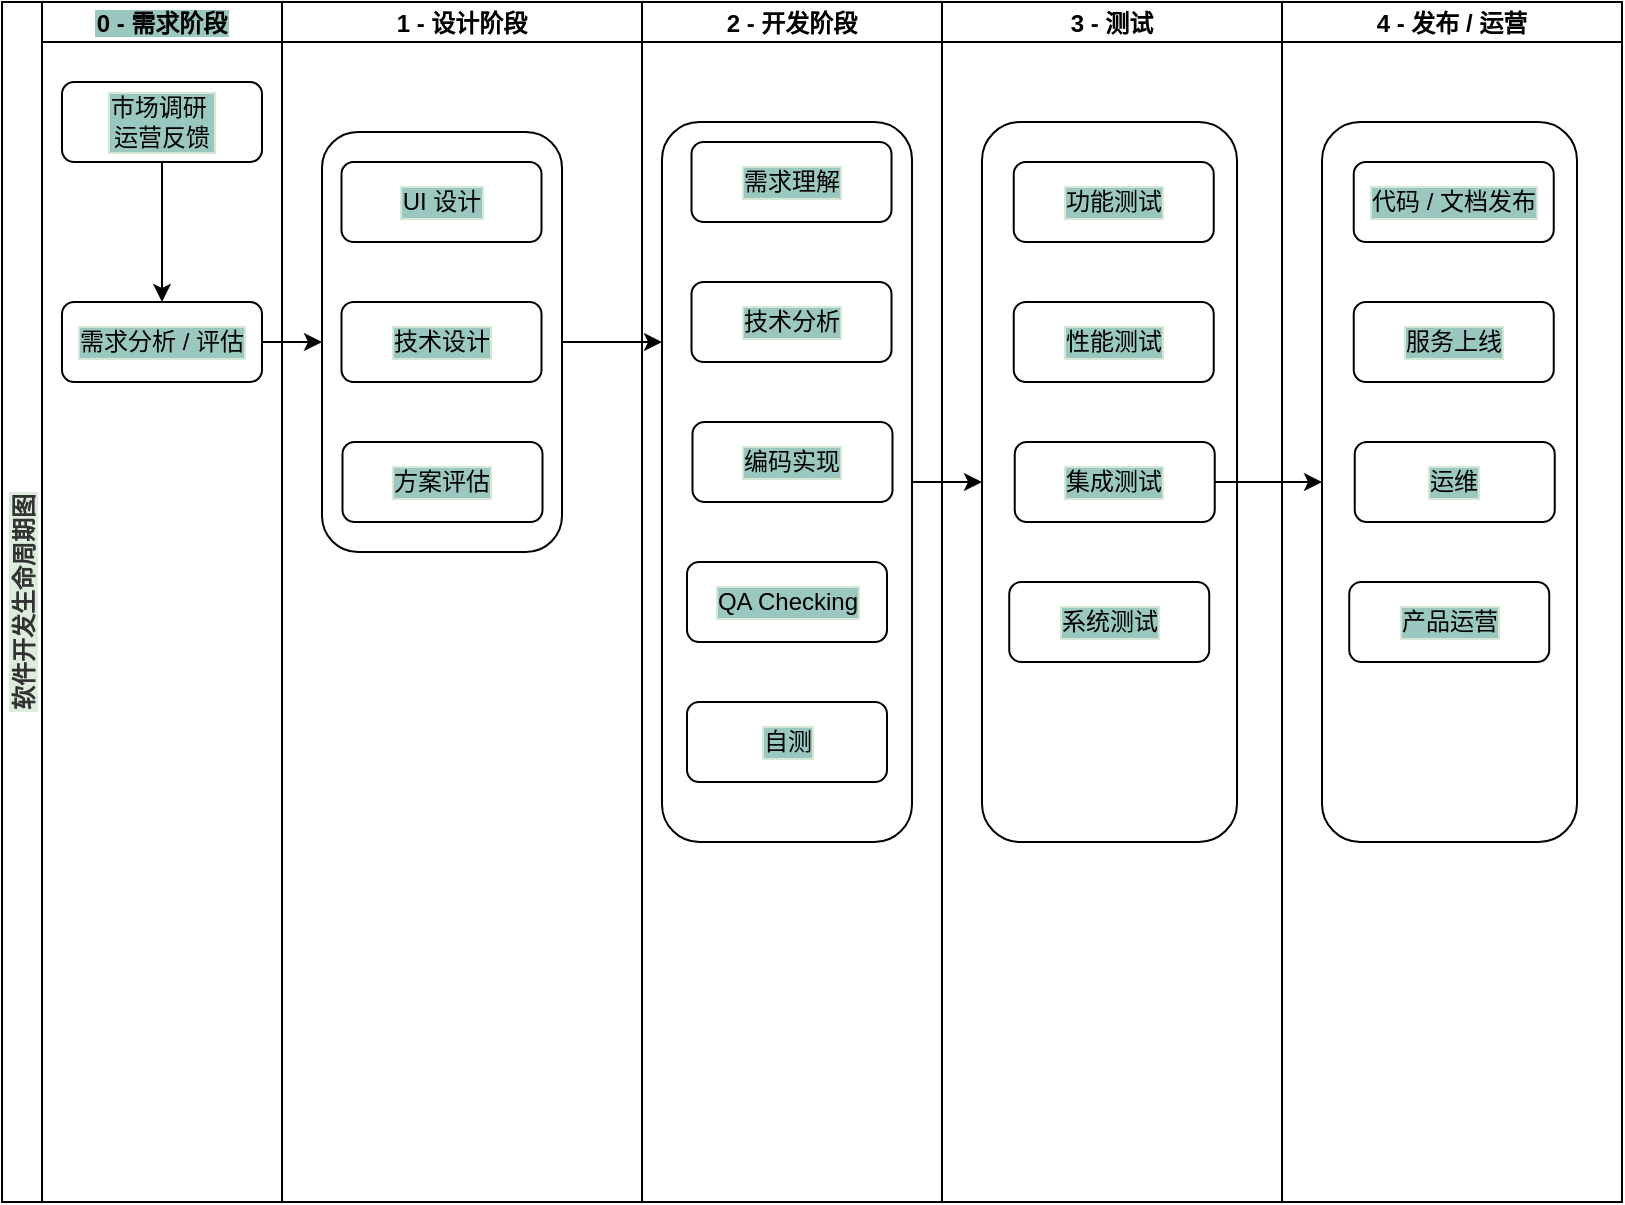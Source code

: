 <mxfile version="20.3.0" type="device"><diagram id="prtHgNgQTEPvFCAcTncT" name="Page-1"><mxGraphModel dx="1808" dy="658" grid="1" gridSize="10" guides="1" tooltips="1" connect="1" arrows="1" fold="1" page="1" pageScale="1" pageWidth="827" pageHeight="1169" math="0" shadow="0"><root><mxCell id="0"/><mxCell id="1" parent="0"/><mxCell id="Ne8gzOszQwKQ2_cL05_B-5" value="软件开发生命周期图" style="swimlane;childLayout=stackLayout;resizeParent=1;resizeParentMax=0;startSize=20;horizontal=0;horizontalStack=1;labelBackgroundColor=#D5E8D4;labelBorderColor=#D5E8D4;textOpacity=80;" vertex="1" parent="1"><mxGeometry x="-110" y="130" width="320" height="600" as="geometry"/></mxCell><mxCell id="Ne8gzOszQwKQ2_cL05_B-6" value="0 - 需求阶段" style="swimlane;startSize=20;labelBackgroundColor=#9AC7BF;" vertex="1" parent="Ne8gzOszQwKQ2_cL05_B-5"><mxGeometry x="20" width="120" height="600" as="geometry"/></mxCell><mxCell id="Ne8gzOszQwKQ2_cL05_B-15" value="市场调研&amp;nbsp;&lt;br&gt;运营反馈" style="rounded=1;whiteSpace=wrap;html=1;labelBackgroundColor=#9AC7BF;labelBorderColor=#D5E8D4;" vertex="1" parent="Ne8gzOszQwKQ2_cL05_B-6"><mxGeometry x="10" y="40" width="100" height="40" as="geometry"/></mxCell><mxCell id="Ne8gzOszQwKQ2_cL05_B-16" value="需求分析 / 评估" style="whiteSpace=wrap;html=1;rounded=1;labelBackgroundColor=#9AC7BF;labelBorderColor=#D5E8D4;" vertex="1" parent="Ne8gzOszQwKQ2_cL05_B-6"><mxGeometry x="10" y="150" width="100" height="40" as="geometry"/></mxCell><mxCell id="Ne8gzOszQwKQ2_cL05_B-17" value="" style="edgeStyle=orthogonalEdgeStyle;rounded=0;orthogonalLoop=1;jettySize=auto;html=1;" edge="1" parent="Ne8gzOszQwKQ2_cL05_B-6" source="Ne8gzOszQwKQ2_cL05_B-15" target="Ne8gzOszQwKQ2_cL05_B-16"><mxGeometry relative="1" as="geometry"/></mxCell><mxCell id="Ne8gzOszQwKQ2_cL05_B-7" value="1 - 设计阶段" style="swimlane;startSize=20;" vertex="1" parent="Ne8gzOszQwKQ2_cL05_B-5"><mxGeometry x="140" width="180" height="600" as="geometry"/></mxCell><mxCell id="Ne8gzOszQwKQ2_cL05_B-18" value="" style="whiteSpace=wrap;html=1;rounded=1;labelBackgroundColor=#9AC7BF;labelBorderColor=#D5E8D4;" vertex="1" parent="Ne8gzOszQwKQ2_cL05_B-7"><mxGeometry x="20" y="65" width="120" height="210" as="geometry"/></mxCell><mxCell id="Ne8gzOszQwKQ2_cL05_B-20" value="UI 设计" style="rounded=1;whiteSpace=wrap;html=1;labelBackgroundColor=#9AC7BF;labelBorderColor=#D5E8D4;" vertex="1" parent="Ne8gzOszQwKQ2_cL05_B-7"><mxGeometry x="29.75" y="80" width="100" height="40" as="geometry"/></mxCell><mxCell id="Ne8gzOszQwKQ2_cL05_B-21" value="技术设计" style="rounded=1;whiteSpace=wrap;html=1;labelBackgroundColor=#9AC7BF;labelBorderColor=#D5E8D4;" vertex="1" parent="Ne8gzOszQwKQ2_cL05_B-7"><mxGeometry x="29.75" y="150" width="100" height="40" as="geometry"/></mxCell><mxCell id="Ne8gzOszQwKQ2_cL05_B-22" value="方案评估" style="rounded=1;whiteSpace=wrap;html=1;labelBackgroundColor=#9AC7BF;labelBorderColor=#D5E8D4;" vertex="1" parent="Ne8gzOszQwKQ2_cL05_B-7"><mxGeometry x="30.25" y="220" width="100" height="40" as="geometry"/></mxCell><mxCell id="Ne8gzOszQwKQ2_cL05_B-19" value="" style="edgeStyle=orthogonalEdgeStyle;rounded=0;orthogonalLoop=1;jettySize=auto;html=1;" edge="1" parent="Ne8gzOszQwKQ2_cL05_B-5" source="Ne8gzOszQwKQ2_cL05_B-16" target="Ne8gzOszQwKQ2_cL05_B-18"><mxGeometry relative="1" as="geometry"/></mxCell><mxCell id="Ne8gzOszQwKQ2_cL05_B-11" value="3 - 测试" style="swimlane;startSize=20;" vertex="1" parent="1"><mxGeometry x="360" y="130" width="170" height="600" as="geometry"/></mxCell><mxCell id="Ne8gzOszQwKQ2_cL05_B-36" value="" style="whiteSpace=wrap;html=1;rounded=1;labelBackgroundColor=#9AC7BF;labelBorderColor=#D5E8D4;" vertex="1" parent="Ne8gzOszQwKQ2_cL05_B-11"><mxGeometry x="20" y="60" width="127.5" height="360" as="geometry"/></mxCell><mxCell id="Ne8gzOszQwKQ2_cL05_B-37" value="功能测试" style="rounded=1;whiteSpace=wrap;html=1;labelBackgroundColor=#9AC7BF;labelBorderColor=#D5E8D4;" vertex="1" parent="Ne8gzOszQwKQ2_cL05_B-11"><mxGeometry x="35.87" y="80" width="100" height="40" as="geometry"/></mxCell><mxCell id="Ne8gzOszQwKQ2_cL05_B-38" value="性能测试" style="rounded=1;whiteSpace=wrap;html=1;labelBackgroundColor=#9AC7BF;labelBorderColor=#D5E8D4;" vertex="1" parent="Ne8gzOszQwKQ2_cL05_B-11"><mxGeometry x="35.87" y="150" width="100" height="40" as="geometry"/></mxCell><mxCell id="Ne8gzOszQwKQ2_cL05_B-39" value="集成测试" style="rounded=1;whiteSpace=wrap;html=1;labelBackgroundColor=#9AC7BF;labelBorderColor=#D5E8D4;" vertex="1" parent="Ne8gzOszQwKQ2_cL05_B-11"><mxGeometry x="36.37" y="220" width="100" height="40" as="geometry"/></mxCell><mxCell id="Ne8gzOszQwKQ2_cL05_B-40" value="系统测试" style="rounded=1;whiteSpace=wrap;html=1;labelBackgroundColor=#9AC7BF;labelBorderColor=#D5E8D4;" vertex="1" parent="Ne8gzOszQwKQ2_cL05_B-11"><mxGeometry x="33.62" y="290" width="100" height="40" as="geometry"/></mxCell><mxCell id="Ne8gzOszQwKQ2_cL05_B-8" value="2 - 开发阶段" style="swimlane;startSize=20;" vertex="1" parent="1"><mxGeometry x="210" y="130" width="150" height="600" as="geometry"/></mxCell><mxCell id="Ne8gzOszQwKQ2_cL05_B-26" value="" style="whiteSpace=wrap;html=1;rounded=1;labelBackgroundColor=#9AC7BF;labelBorderColor=#D5E8D4;" vertex="1" parent="Ne8gzOszQwKQ2_cL05_B-8"><mxGeometry x="10" y="60" width="125" height="360" as="geometry"/></mxCell><mxCell id="Ne8gzOszQwKQ2_cL05_B-28" value="需求理解" style="rounded=1;whiteSpace=wrap;html=1;labelBackgroundColor=#9AC7BF;labelBorderColor=#D5E8D4;" vertex="1" parent="Ne8gzOszQwKQ2_cL05_B-8"><mxGeometry x="24.75" y="70" width="100" height="40" as="geometry"/></mxCell><mxCell id="Ne8gzOszQwKQ2_cL05_B-29" value="技术分析" style="rounded=1;whiteSpace=wrap;html=1;labelBackgroundColor=#9AC7BF;labelBorderColor=#D5E8D4;" vertex="1" parent="Ne8gzOszQwKQ2_cL05_B-8"><mxGeometry x="24.75" y="140" width="100" height="40" as="geometry"/></mxCell><mxCell id="Ne8gzOszQwKQ2_cL05_B-30" value="编码实现" style="rounded=1;whiteSpace=wrap;html=1;labelBackgroundColor=#9AC7BF;labelBorderColor=#D5E8D4;" vertex="1" parent="Ne8gzOszQwKQ2_cL05_B-8"><mxGeometry x="25.25" y="210" width="100" height="40" as="geometry"/></mxCell><mxCell id="Ne8gzOszQwKQ2_cL05_B-32" value="QA Checking" style="rounded=1;whiteSpace=wrap;html=1;labelBackgroundColor=#9AC7BF;labelBorderColor=#D5E8D4;" vertex="1" parent="Ne8gzOszQwKQ2_cL05_B-8"><mxGeometry x="22.5" y="280" width="100" height="40" as="geometry"/></mxCell><mxCell id="Ne8gzOszQwKQ2_cL05_B-35" value="自测" style="rounded=1;whiteSpace=wrap;html=1;labelBackgroundColor=#9AC7BF;labelBorderColor=#D5E8D4;" vertex="1" parent="Ne8gzOszQwKQ2_cL05_B-8"><mxGeometry x="22.5" y="350" width="100" height="40" as="geometry"/></mxCell><mxCell id="Ne8gzOszQwKQ2_cL05_B-31" style="edgeStyle=orthogonalEdgeStyle;rounded=0;orthogonalLoop=1;jettySize=auto;html=1;" edge="1" parent="1" source="Ne8gzOszQwKQ2_cL05_B-18"><mxGeometry relative="1" as="geometry"><mxPoint x="220" y="300" as="targetPoint"/><Array as="points"><mxPoint x="220" y="300"/><mxPoint x="220" y="300"/></Array></mxGeometry></mxCell><mxCell id="Ne8gzOszQwKQ2_cL05_B-41" value="" style="edgeStyle=orthogonalEdgeStyle;rounded=0;orthogonalLoop=1;jettySize=auto;html=1;" edge="1" parent="1" source="Ne8gzOszQwKQ2_cL05_B-26"><mxGeometry relative="1" as="geometry"><mxPoint x="380" y="370" as="targetPoint"/></mxGeometry></mxCell><mxCell id="Ne8gzOszQwKQ2_cL05_B-42" value="4 - 发布 / 运营" style="swimlane;startSize=20;" vertex="1" parent="1"><mxGeometry x="530" y="130" width="170" height="600" as="geometry"/></mxCell><mxCell id="Ne8gzOszQwKQ2_cL05_B-43" value="" style="whiteSpace=wrap;html=1;rounded=1;labelBackgroundColor=#9AC7BF;labelBorderColor=#D5E8D4;" vertex="1" parent="Ne8gzOszQwKQ2_cL05_B-42"><mxGeometry x="20" y="60" width="127.5" height="360" as="geometry"/></mxCell><mxCell id="Ne8gzOszQwKQ2_cL05_B-44" value="代码 / 文档发布" style="rounded=1;whiteSpace=wrap;html=1;labelBackgroundColor=#9AC7BF;labelBorderColor=#D5E8D4;" vertex="1" parent="Ne8gzOszQwKQ2_cL05_B-42"><mxGeometry x="35.87" y="80" width="100" height="40" as="geometry"/></mxCell><mxCell id="Ne8gzOszQwKQ2_cL05_B-45" value="服务上线" style="rounded=1;whiteSpace=wrap;html=1;labelBackgroundColor=#9AC7BF;labelBorderColor=#D5E8D4;" vertex="1" parent="Ne8gzOszQwKQ2_cL05_B-42"><mxGeometry x="35.87" y="150" width="100" height="40" as="geometry"/></mxCell><mxCell id="Ne8gzOszQwKQ2_cL05_B-46" value="运维" style="rounded=1;whiteSpace=wrap;html=1;labelBackgroundColor=#9AC7BF;labelBorderColor=#D5E8D4;" vertex="1" parent="Ne8gzOszQwKQ2_cL05_B-42"><mxGeometry x="36.37" y="220" width="100" height="40" as="geometry"/></mxCell><mxCell id="Ne8gzOszQwKQ2_cL05_B-47" value="产品运营" style="rounded=1;whiteSpace=wrap;html=1;labelBackgroundColor=#9AC7BF;labelBorderColor=#D5E8D4;" vertex="1" parent="Ne8gzOszQwKQ2_cL05_B-42"><mxGeometry x="33.62" y="290" width="100" height="40" as="geometry"/></mxCell><mxCell id="Ne8gzOszQwKQ2_cL05_B-48" value="" style="edgeStyle=orthogonalEdgeStyle;rounded=0;orthogonalLoop=1;jettySize=auto;html=1;" edge="1" parent="1" source="Ne8gzOszQwKQ2_cL05_B-39"><mxGeometry relative="1" as="geometry"><mxPoint x="550" y="370" as="targetPoint"/></mxGeometry></mxCell></root></mxGraphModel></diagram></mxfile>